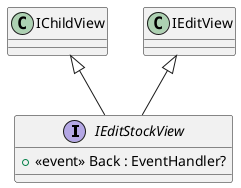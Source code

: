 @startuml
interface IEditStockView {
    +  <<event>> Back : EventHandler? 
}
IChildView <|-- IEditStockView
IEditView <|-- IEditStockView
@enduml
